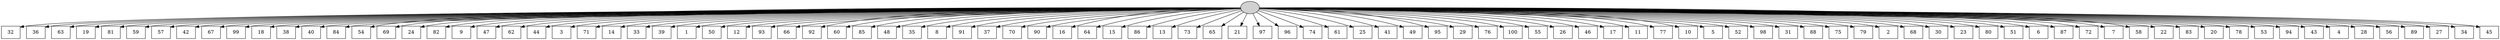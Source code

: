 digraph G {
0[style=filled, fillcolor=grey82, label=""];
1[shape=box,style=filled, fillcolor=white,label="32\n"];
2[shape=box,style=filled, fillcolor=white,label="36\n"];
3[shape=box,style=filled, fillcolor=white,label="63\n"];
4[shape=box,style=filled, fillcolor=white,label="19\n"];
5[shape=box,style=filled, fillcolor=white,label="81\n"];
6[shape=box,style=filled, fillcolor=white,label="59\n"];
7[shape=box,style=filled, fillcolor=white,label="57\n"];
8[shape=box,style=filled, fillcolor=white,label="42\n"];
9[shape=box,style=filled, fillcolor=white,label="67\n"];
10[shape=box,style=filled, fillcolor=white,label="99\n"];
11[shape=box,style=filled, fillcolor=white,label="18\n"];
12[shape=box,style=filled, fillcolor=white,label="38\n"];
13[shape=box,style=filled, fillcolor=white,label="40\n"];
14[shape=box,style=filled, fillcolor=white,label="84\n"];
15[shape=box,style=filled, fillcolor=white,label="54\n"];
16[shape=box,style=filled, fillcolor=white,label="69\n"];
17[shape=box,style=filled, fillcolor=white,label="24\n"];
18[shape=box,style=filled, fillcolor=white,label="82\n"];
19[shape=box,style=filled, fillcolor=white,label="9\n"];
20[shape=box,style=filled, fillcolor=white,label="47\n"];
21[shape=box,style=filled, fillcolor=white,label="62\n"];
22[shape=box,style=filled, fillcolor=white,label="44\n"];
23[shape=box,style=filled, fillcolor=white,label="3\n"];
24[shape=box,style=filled, fillcolor=white,label="71\n"];
25[shape=box,style=filled, fillcolor=white,label="14\n"];
26[shape=box,style=filled, fillcolor=white,label="33\n"];
27[shape=box,style=filled, fillcolor=white,label="39\n"];
28[shape=box,style=filled, fillcolor=white,label="1\n"];
29[shape=box,style=filled, fillcolor=white,label="50\n"];
30[shape=box,style=filled, fillcolor=white,label="12\n"];
31[shape=box,style=filled, fillcolor=white,label="93\n"];
32[shape=box,style=filled, fillcolor=white,label="66\n"];
33[shape=box,style=filled, fillcolor=white,label="92\n"];
34[shape=box,style=filled, fillcolor=white,label="60\n"];
35[shape=box,style=filled, fillcolor=white,label="85\n"];
36[shape=box,style=filled, fillcolor=white,label="48\n"];
37[shape=box,style=filled, fillcolor=white,label="35\n"];
38[shape=box,style=filled, fillcolor=white,label="8\n"];
39[shape=box,style=filled, fillcolor=white,label="91\n"];
40[shape=box,style=filled, fillcolor=white,label="37\n"];
41[shape=box,style=filled, fillcolor=white,label="70\n"];
42[shape=box,style=filled, fillcolor=white,label="90\n"];
43[shape=box,style=filled, fillcolor=white,label="16\n"];
44[shape=box,style=filled, fillcolor=white,label="64\n"];
45[shape=box,style=filled, fillcolor=white,label="15\n"];
46[shape=box,style=filled, fillcolor=white,label="86\n"];
47[shape=box,style=filled, fillcolor=white,label="13\n"];
48[shape=box,style=filled, fillcolor=white,label="73\n"];
49[shape=box,style=filled, fillcolor=white,label="65\n"];
50[shape=box,style=filled, fillcolor=white,label="21\n"];
51[shape=box,style=filled, fillcolor=white,label="97\n"];
52[shape=box,style=filled, fillcolor=white,label="96\n"];
53[shape=box,style=filled, fillcolor=white,label="74\n"];
54[shape=box,style=filled, fillcolor=white,label="61\n"];
55[shape=box,style=filled, fillcolor=white,label="25\n"];
56[shape=box,style=filled, fillcolor=white,label="41\n"];
57[shape=box,style=filled, fillcolor=white,label="49\n"];
58[shape=box,style=filled, fillcolor=white,label="95\n"];
59[shape=box,style=filled, fillcolor=white,label="29\n"];
60[shape=box,style=filled, fillcolor=white,label="76\n"];
61[shape=box,style=filled, fillcolor=white,label="100\n"];
62[shape=box,style=filled, fillcolor=white,label="55\n"];
63[shape=box,style=filled, fillcolor=white,label="26\n"];
64[shape=box,style=filled, fillcolor=white,label="46\n"];
65[shape=box,style=filled, fillcolor=white,label="17\n"];
66[shape=box,style=filled, fillcolor=white,label="11\n"];
67[shape=box,style=filled, fillcolor=white,label="77\n"];
68[shape=box,style=filled, fillcolor=white,label="10\n"];
69[shape=box,style=filled, fillcolor=white,label="5\n"];
70[shape=box,style=filled, fillcolor=white,label="52\n"];
71[shape=box,style=filled, fillcolor=white,label="98\n"];
72[shape=box,style=filled, fillcolor=white,label="31\n"];
73[shape=box,style=filled, fillcolor=white,label="88\n"];
74[shape=box,style=filled, fillcolor=white,label="75\n"];
75[shape=box,style=filled, fillcolor=white,label="79\n"];
76[shape=box,style=filled, fillcolor=white,label="2\n"];
77[shape=box,style=filled, fillcolor=white,label="68\n"];
78[shape=box,style=filled, fillcolor=white,label="30\n"];
79[shape=box,style=filled, fillcolor=white,label="23\n"];
80[shape=box,style=filled, fillcolor=white,label="80\n"];
81[shape=box,style=filled, fillcolor=white,label="51\n"];
82[shape=box,style=filled, fillcolor=white,label="6\n"];
83[shape=box,style=filled, fillcolor=white,label="87\n"];
84[shape=box,style=filled, fillcolor=white,label="72\n"];
85[shape=box,style=filled, fillcolor=white,label="7\n"];
86[shape=box,style=filled, fillcolor=white,label="58\n"];
87[shape=box,style=filled, fillcolor=white,label="22\n"];
88[shape=box,style=filled, fillcolor=white,label="83\n"];
89[shape=box,style=filled, fillcolor=white,label="20\n"];
90[shape=box,style=filled, fillcolor=white,label="78\n"];
91[shape=box,style=filled, fillcolor=white,label="53\n"];
92[shape=box,style=filled, fillcolor=white,label="94\n"];
93[shape=box,style=filled, fillcolor=white,label="43\n"];
94[shape=box,style=filled, fillcolor=white,label="4\n"];
95[shape=box,style=filled, fillcolor=white,label="28\n"];
96[shape=box,style=filled, fillcolor=white,label="56\n"];
97[shape=box,style=filled, fillcolor=white,label="89\n"];
98[shape=box,style=filled, fillcolor=white,label="27\n"];
99[shape=box,style=filled, fillcolor=white,label="34\n"];
100[shape=box,style=filled, fillcolor=white,label="45\n"];
0->1 ;
0->2 ;
0->3 ;
0->4 ;
0->5 ;
0->6 ;
0->7 ;
0->8 ;
0->9 ;
0->10 ;
0->11 ;
0->12 ;
0->13 ;
0->14 ;
0->15 ;
0->16 ;
0->17 ;
0->18 ;
0->19 ;
0->20 ;
0->21 ;
0->22 ;
0->23 ;
0->24 ;
0->25 ;
0->26 ;
0->27 ;
0->28 ;
0->29 ;
0->30 ;
0->31 ;
0->32 ;
0->33 ;
0->34 ;
0->35 ;
0->36 ;
0->37 ;
0->38 ;
0->39 ;
0->40 ;
0->41 ;
0->42 ;
0->43 ;
0->44 ;
0->45 ;
0->46 ;
0->47 ;
0->48 ;
0->49 ;
0->50 ;
0->51 ;
0->52 ;
0->53 ;
0->54 ;
0->55 ;
0->56 ;
0->57 ;
0->58 ;
0->59 ;
0->60 ;
0->61 ;
0->62 ;
0->63 ;
0->64 ;
0->65 ;
0->66 ;
0->67 ;
0->68 ;
0->69 ;
0->70 ;
0->71 ;
0->72 ;
0->73 ;
0->74 ;
0->75 ;
0->76 ;
0->77 ;
0->78 ;
0->79 ;
0->80 ;
0->81 ;
0->82 ;
0->83 ;
0->84 ;
0->85 ;
0->86 ;
0->87 ;
0->88 ;
0->89 ;
0->90 ;
0->91 ;
0->92 ;
0->93 ;
0->94 ;
0->95 ;
0->96 ;
0->97 ;
0->98 ;
0->99 ;
0->100 ;
}
